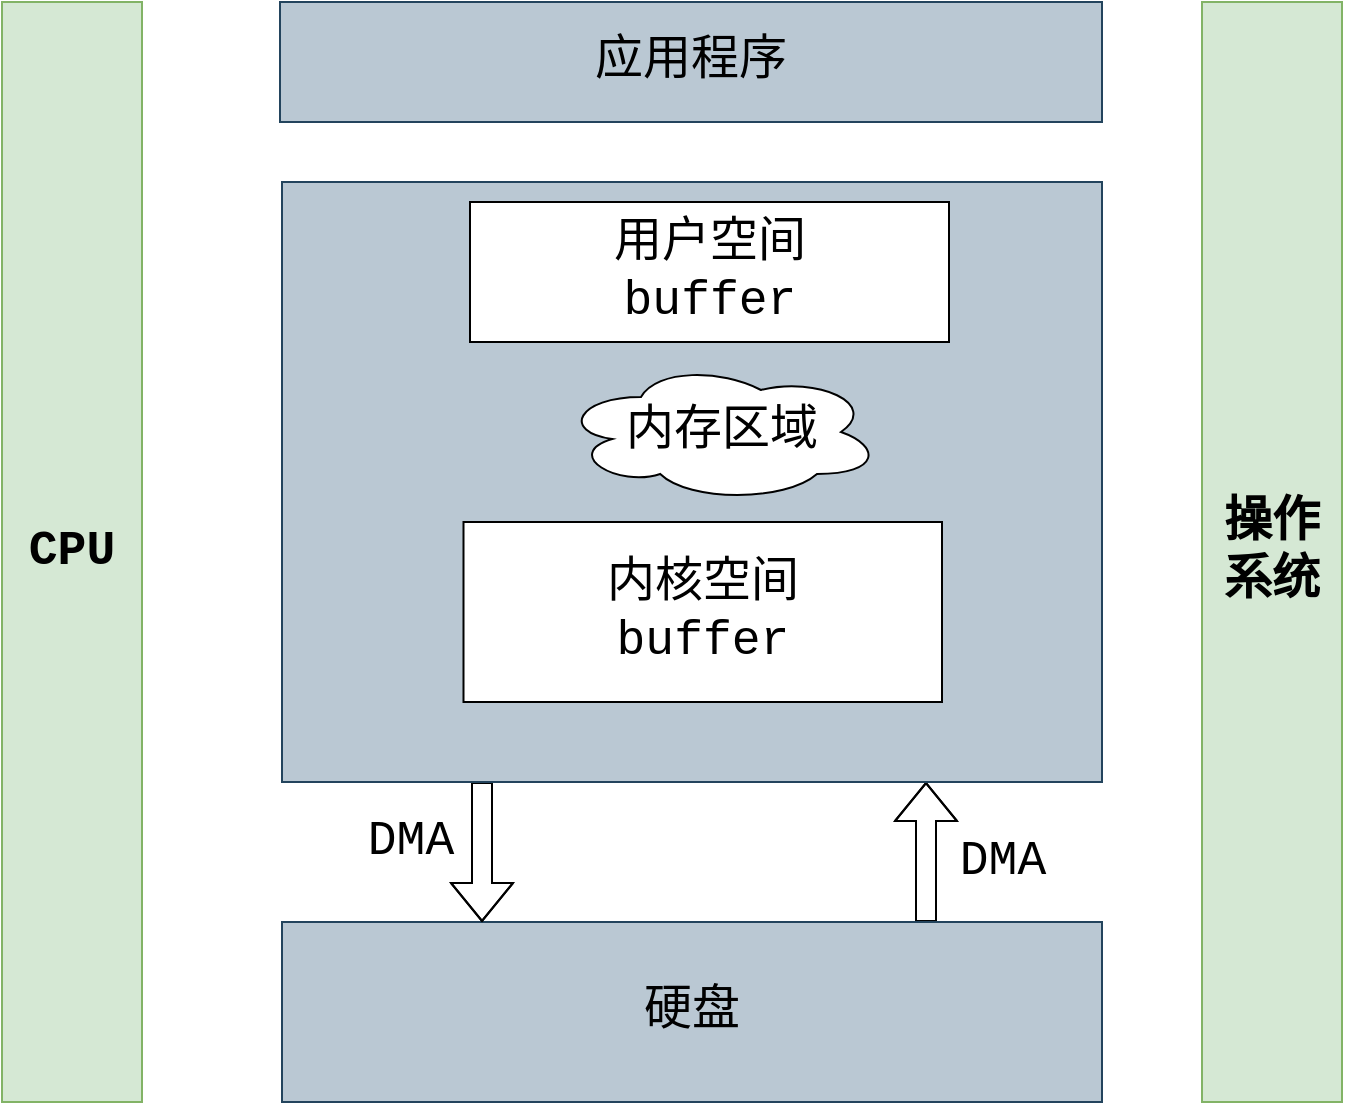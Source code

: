 <mxfile version="16.5.6" type="github">
  <diagram id="KyjIg1ACz4KkMN5VMhCj" name="第 1 页">
    <mxGraphModel dx="2062" dy="1113" grid="1" gridSize="10" guides="1" tooltips="1" connect="1" arrows="1" fold="1" page="1" pageScale="1" pageWidth="827" pageHeight="1169" math="0" shadow="0">
      <root>
        <mxCell id="0" />
        <mxCell id="1" parent="0" />
        <mxCell id="frzMXlQL7cJcVnJkTu2z-1" value="&lt;font style=&quot;font-size: 24px&quot; face=&quot;Courier New&quot;&gt;应用程序&lt;/font&gt;" style="rounded=0;whiteSpace=wrap;html=1;fillColor=#bac8d3;strokeColor=#23445d;" vertex="1" parent="1">
          <mxGeometry x="199" y="110" width="411" height="60" as="geometry" />
        </mxCell>
        <mxCell id="frzMXlQL7cJcVnJkTu2z-9" value="" style="edgeStyle=orthogonalEdgeStyle;shape=flexArrow;rounded=0;orthogonalLoop=1;jettySize=auto;html=1;fontFamily=Courier New;fontSize=24;" edge="1" parent="1">
          <mxGeometry relative="1" as="geometry">
            <mxPoint x="522" y="570" as="sourcePoint" />
            <mxPoint x="522" y="500" as="targetPoint" />
            <Array as="points">
              <mxPoint x="522" y="530" />
              <mxPoint x="522" y="530" />
            </Array>
          </mxGeometry>
        </mxCell>
        <mxCell id="frzMXlQL7cJcVnJkTu2z-3" value="&lt;font face=&quot;Courier New&quot;&gt;&lt;span style=&quot;font-size: 24px&quot;&gt;硬盘&lt;/span&gt;&lt;/font&gt;" style="rounded=0;whiteSpace=wrap;html=1;fillColor=#bac8d3;strokeColor=#23445d;" vertex="1" parent="1">
          <mxGeometry x="200" y="570" width="410" height="90" as="geometry" />
        </mxCell>
        <mxCell id="frzMXlQL7cJcVnJkTu2z-12" value="" style="edgeStyle=orthogonalEdgeStyle;shape=flexArrow;rounded=0;orthogonalLoop=1;jettySize=auto;html=1;fontFamily=Courier New;fontSize=24;" edge="1" parent="1" source="frzMXlQL7cJcVnJkTu2z-4" target="frzMXlQL7cJcVnJkTu2z-3">
          <mxGeometry relative="1" as="geometry">
            <Array as="points">
              <mxPoint x="300" y="540" />
              <mxPoint x="300" y="540" />
            </Array>
          </mxGeometry>
        </mxCell>
        <mxCell id="frzMXlQL7cJcVnJkTu2z-4" value="" style="rounded=0;whiteSpace=wrap;html=1;fontFamily=Courier New;fontSize=24;fillColor=#bac8d3;strokeColor=#23445d;" vertex="1" parent="1">
          <mxGeometry x="200" y="200" width="410" height="300" as="geometry" />
        </mxCell>
        <mxCell id="frzMXlQL7cJcVnJkTu2z-5" value="用户空间&lt;br&gt;buffer" style="rounded=0;whiteSpace=wrap;html=1;fontFamily=Courier New;fontSize=24;" vertex="1" parent="1">
          <mxGeometry x="294" y="210" width="239.5" height="70" as="geometry" />
        </mxCell>
        <mxCell id="frzMXlQL7cJcVnJkTu2z-6" value="内核空间&lt;br&gt;buffer" style="rounded=0;whiteSpace=wrap;html=1;fontFamily=Courier New;fontSize=24;" vertex="1" parent="1">
          <mxGeometry x="290.75" y="370" width="239.25" height="90" as="geometry" />
        </mxCell>
        <mxCell id="frzMXlQL7cJcVnJkTu2z-7" value="内存区域" style="ellipse;shape=cloud;whiteSpace=wrap;html=1;fontFamily=Courier New;fontSize=24;" vertex="1" parent="1">
          <mxGeometry x="339.5" y="290" width="160" height="70" as="geometry" />
        </mxCell>
        <mxCell id="frzMXlQL7cJcVnJkTu2z-10" value="DMA" style="text;html=1;align=center;verticalAlign=middle;resizable=0;points=[];autosize=1;strokeColor=none;fillColor=none;fontSize=24;fontFamily=Courier New;" vertex="1" parent="1">
          <mxGeometry x="530" y="525" width="60" height="30" as="geometry" />
        </mxCell>
        <mxCell id="frzMXlQL7cJcVnJkTu2z-13" value="DMA" style="text;html=1;align=center;verticalAlign=middle;resizable=0;points=[];autosize=1;strokeColor=none;fillColor=none;fontSize=24;fontFamily=Courier New;" vertex="1" parent="1">
          <mxGeometry x="234" y="515" width="60" height="30" as="geometry" />
        </mxCell>
        <mxCell id="frzMXlQL7cJcVnJkTu2z-14" value="&lt;b&gt;CPU&lt;/b&gt;" style="rounded=0;whiteSpace=wrap;html=1;fontFamily=Courier New;fontSize=24;fillColor=#d5e8d4;strokeColor=#82b366;" vertex="1" parent="1">
          <mxGeometry x="60" y="110" width="70" height="550" as="geometry" />
        </mxCell>
        <mxCell id="frzMXlQL7cJcVnJkTu2z-15" value="&lt;b&gt;操作系统&lt;/b&gt;" style="rounded=0;whiteSpace=wrap;html=1;fontFamily=Courier New;fontSize=24;fillColor=#d5e8d4;strokeColor=#82b366;" vertex="1" parent="1">
          <mxGeometry x="660" y="110" width="70" height="550" as="geometry" />
        </mxCell>
      </root>
    </mxGraphModel>
  </diagram>
</mxfile>

